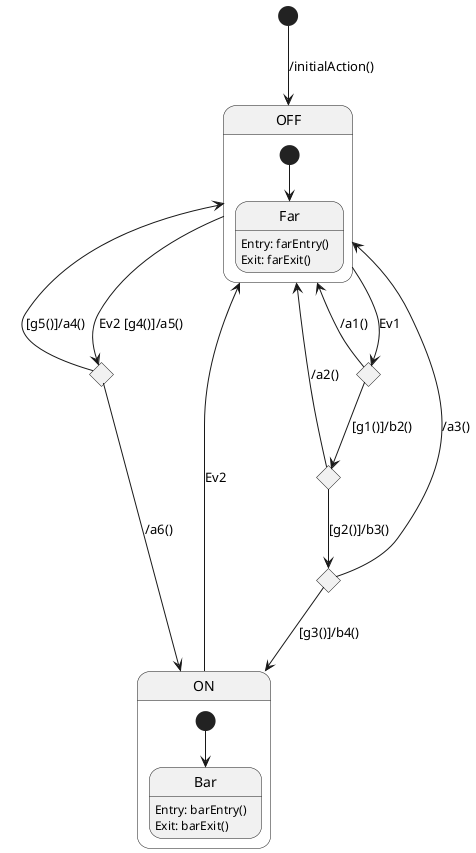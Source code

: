 
@startuml

[*] --> OFF :/initialAction()

state OFF {
    [*] --> Far
    state Far {
        Far:Entry: farEntry()
        Far:Exit: farExit()
    }
}

state ON {
    [*] --> Bar
    state Bar {
        Bar:Entry: barEntry()
        Bar:Exit: barExit()
    }
}

state c1 <<choice>>
state c2 <<choice>>
state c3 <<choice>>
state c5 <<choice>>

ON --> OFF: Ev2
OFF --> c1: Ev1
c1 --> OFF: /a1()
c1 --> c2: [g1()]/b2()
c2 --> OFF: /a2()
c2 --> c3: [g2()]/b3()
c3 --> OFF: /a3()
c3 --> ON: [g3()]/b4()
OFF --> c5: Ev2 [g4()]/a5()
c5 --> OFF: [g5()]/a4()
c5 --> ON: /a6()

@enduml

